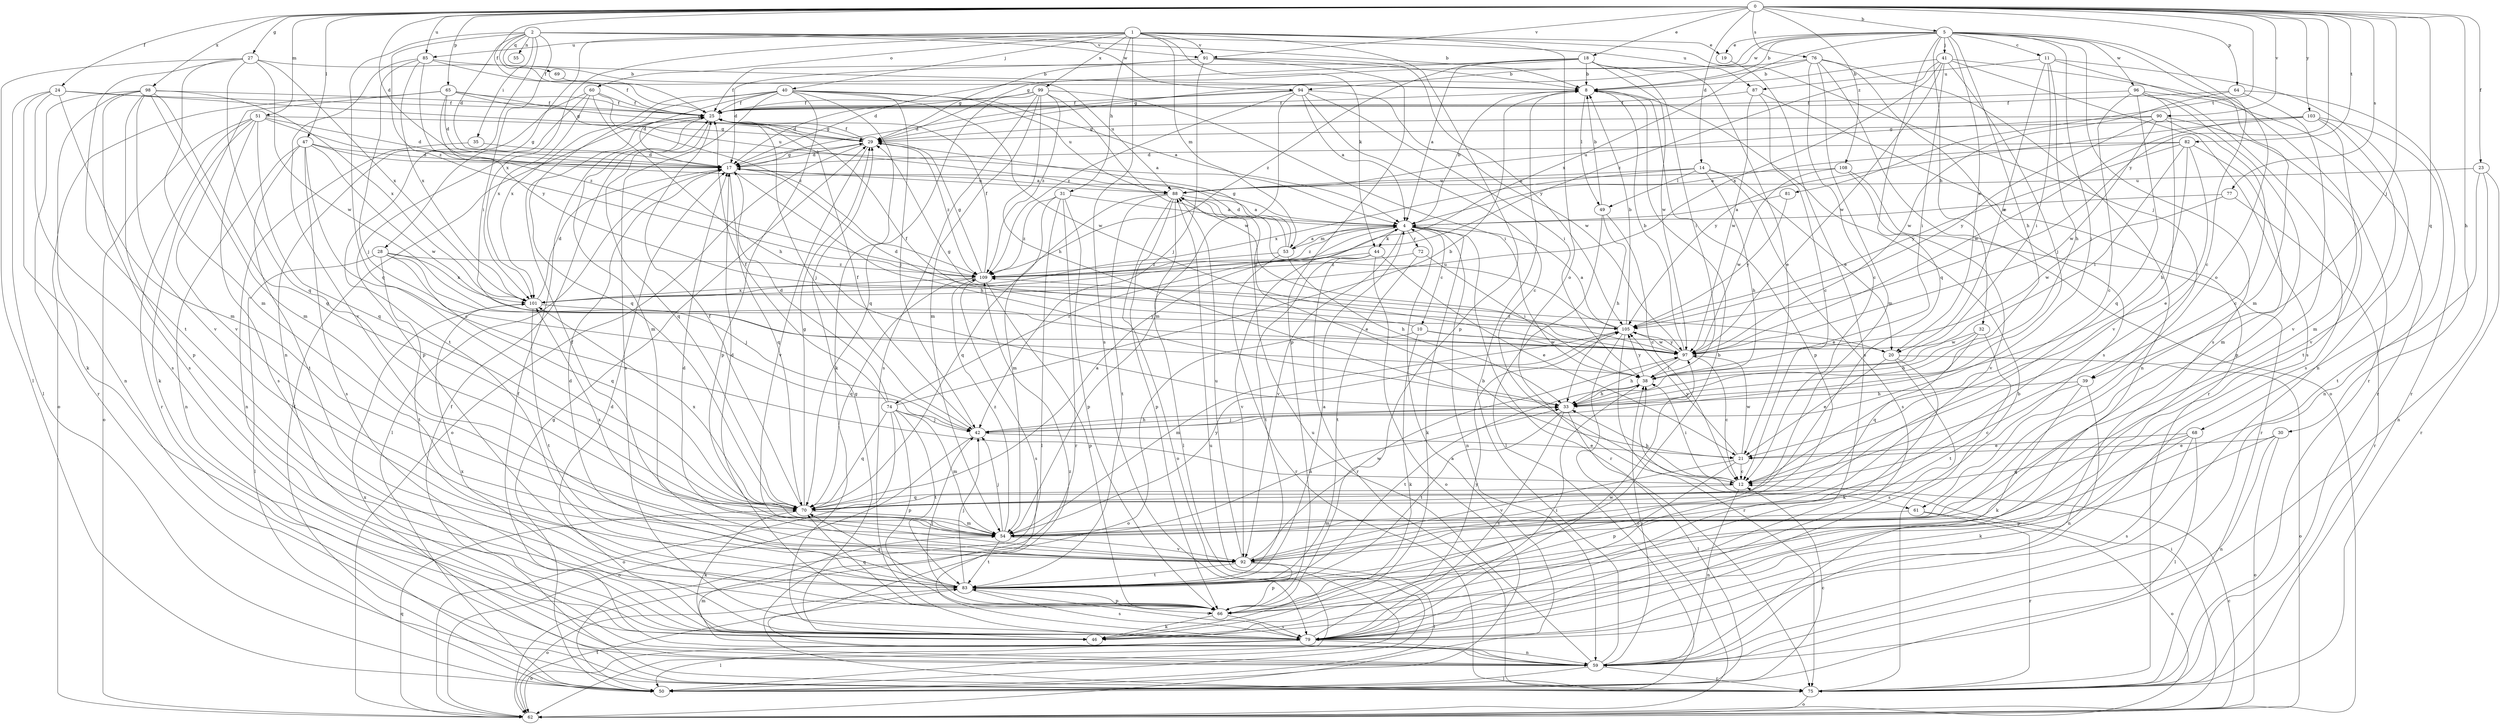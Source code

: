 strict digraph  {
0;
1;
2;
4;
5;
8;
10;
11;
12;
14;
17;
18;
19;
20;
21;
23;
24;
25;
27;
28;
29;
30;
31;
32;
33;
35;
38;
39;
40;
41;
42;
44;
46;
47;
49;
50;
51;
53;
54;
55;
59;
60;
61;
62;
64;
65;
66;
68;
69;
70;
72;
74;
75;
76;
77;
79;
81;
82;
83;
85;
87;
88;
90;
91;
92;
94;
96;
97;
98;
99;
101;
103;
105;
108;
109;
0 -> 5  [label=b];
0 -> 14  [label=d];
0 -> 17  [label=d];
0 -> 18  [label=e];
0 -> 23  [label=f];
0 -> 24  [label=f];
0 -> 25  [label=f];
0 -> 27  [label=g];
0 -> 30  [label=h];
0 -> 39  [label=j];
0 -> 47  [label=l];
0 -> 51  [label=m];
0 -> 64  [label=p];
0 -> 65  [label=p];
0 -> 68  [label=q];
0 -> 76  [label=s];
0 -> 77  [label=s];
0 -> 81  [label=t];
0 -> 82  [label=t];
0 -> 85  [label=u];
0 -> 90  [label=v];
0 -> 91  [label=v];
0 -> 98  [label=x];
0 -> 103  [label=y];
0 -> 105  [label=y];
0 -> 108  [label=z];
1 -> 19  [label=e];
1 -> 28  [label=g];
1 -> 31  [label=h];
1 -> 39  [label=j];
1 -> 40  [label=j];
1 -> 44  [label=k];
1 -> 53  [label=m];
1 -> 60  [label=o];
1 -> 61  [label=o];
1 -> 66  [label=p];
1 -> 79  [label=s];
1 -> 85  [label=u];
1 -> 91  [label=v];
1 -> 99  [label=x];
1 -> 101  [label=x];
2 -> 8  [label=b];
2 -> 17  [label=d];
2 -> 25  [label=f];
2 -> 35  [label=i];
2 -> 38  [label=i];
2 -> 55  [label=n];
2 -> 59  [label=n];
2 -> 69  [label=q];
2 -> 70  [label=q];
2 -> 87  [label=u];
2 -> 91  [label=v];
2 -> 94  [label=w];
2 -> 109  [label=z];
4 -> 8  [label=b];
4 -> 10  [label=c];
4 -> 44  [label=k];
4 -> 46  [label=k];
4 -> 53  [label=m];
4 -> 59  [label=n];
4 -> 72  [label=r];
4 -> 74  [label=r];
4 -> 75  [label=r];
4 -> 92  [label=v];
4 -> 109  [label=z];
5 -> 8  [label=b];
5 -> 11  [label=c];
5 -> 12  [label=c];
5 -> 19  [label=e];
5 -> 20  [label=e];
5 -> 29  [label=g];
5 -> 32  [label=h];
5 -> 33  [label=h];
5 -> 41  [label=j];
5 -> 42  [label=j];
5 -> 61  [label=o];
5 -> 70  [label=q];
5 -> 79  [label=s];
5 -> 94  [label=w];
5 -> 96  [label=w];
5 -> 101  [label=x];
8 -> 25  [label=f];
8 -> 49  [label=l];
8 -> 66  [label=p];
10 -> 17  [label=d];
10 -> 20  [label=e];
10 -> 46  [label=k];
10 -> 62  [label=o];
10 -> 97  [label=w];
11 -> 20  [label=e];
11 -> 33  [label=h];
11 -> 38  [label=i];
11 -> 54  [label=m];
11 -> 59  [label=n];
11 -> 87  [label=u];
12 -> 33  [label=h];
12 -> 38  [label=i];
12 -> 59  [label=n];
12 -> 70  [label=q];
14 -> 20  [label=e];
14 -> 33  [label=h];
14 -> 49  [label=l];
14 -> 79  [label=s];
14 -> 88  [label=u];
14 -> 101  [label=x];
17 -> 29  [label=g];
17 -> 33  [label=h];
17 -> 50  [label=l];
17 -> 70  [label=q];
17 -> 88  [label=u];
18 -> 4  [label=a];
18 -> 8  [label=b];
18 -> 17  [label=d];
18 -> 21  [label=e];
18 -> 25  [label=f];
18 -> 38  [label=i];
18 -> 97  [label=w];
18 -> 109  [label=z];
19 -> 79  [label=s];
20 -> 21  [label=e];
20 -> 29  [label=g];
20 -> 46  [label=k];
20 -> 62  [label=o];
20 -> 79  [label=s];
21 -> 12  [label=c];
21 -> 66  [label=p];
21 -> 92  [label=v];
21 -> 97  [label=w];
21 -> 105  [label=y];
23 -> 59  [label=n];
23 -> 75  [label=r];
23 -> 83  [label=t];
23 -> 88  [label=u];
24 -> 25  [label=f];
24 -> 29  [label=g];
24 -> 46  [label=k];
24 -> 50  [label=l];
24 -> 54  [label=m];
24 -> 79  [label=s];
25 -> 29  [label=g];
25 -> 42  [label=j];
25 -> 54  [label=m];
25 -> 70  [label=q];
27 -> 8  [label=b];
27 -> 50  [label=l];
27 -> 54  [label=m];
27 -> 70  [label=q];
27 -> 83  [label=t];
27 -> 97  [label=w];
27 -> 101  [label=x];
28 -> 42  [label=j];
28 -> 50  [label=l];
28 -> 70  [label=q];
28 -> 83  [label=t];
28 -> 101  [label=x];
28 -> 109  [label=z];
29 -> 17  [label=d];
29 -> 25  [label=f];
29 -> 62  [label=o];
29 -> 92  [label=v];
29 -> 109  [label=z];
30 -> 21  [label=e];
30 -> 59  [label=n];
30 -> 62  [label=o];
30 -> 66  [label=p];
31 -> 4  [label=a];
31 -> 50  [label=l];
31 -> 54  [label=m];
31 -> 66  [label=p];
31 -> 75  [label=r];
31 -> 109  [label=z];
32 -> 33  [label=h];
32 -> 70  [label=q];
32 -> 83  [label=t];
32 -> 97  [label=w];
33 -> 42  [label=j];
33 -> 50  [label=l];
33 -> 79  [label=s];
33 -> 83  [label=t];
35 -> 17  [label=d];
35 -> 59  [label=n];
38 -> 33  [label=h];
38 -> 83  [label=t];
38 -> 105  [label=y];
39 -> 12  [label=c];
39 -> 33  [label=h];
39 -> 46  [label=k];
39 -> 59  [label=n];
40 -> 4  [label=a];
40 -> 17  [label=d];
40 -> 25  [label=f];
40 -> 42  [label=j];
40 -> 46  [label=k];
40 -> 66  [label=p];
40 -> 70  [label=q];
40 -> 79  [label=s];
40 -> 88  [label=u];
40 -> 97  [label=w];
40 -> 101  [label=x];
41 -> 8  [label=b];
41 -> 38  [label=i];
41 -> 42  [label=j];
41 -> 75  [label=r];
41 -> 79  [label=s];
41 -> 97  [label=w];
41 -> 101  [label=x];
41 -> 109  [label=z];
42 -> 21  [label=e];
42 -> 25  [label=f];
42 -> 33  [label=h];
42 -> 62  [label=o];
44 -> 21  [label=e];
44 -> 62  [label=o];
44 -> 75  [label=r];
44 -> 83  [label=t];
44 -> 92  [label=v];
44 -> 109  [label=z];
47 -> 4  [label=a];
47 -> 12  [label=c];
47 -> 17  [label=d];
47 -> 59  [label=n];
47 -> 79  [label=s];
47 -> 83  [label=t];
47 -> 97  [label=w];
49 -> 8  [label=b];
49 -> 12  [label=c];
49 -> 33  [label=h];
49 -> 50  [label=l];
50 -> 4  [label=a];
50 -> 12  [label=c];
50 -> 25  [label=f];
50 -> 29  [label=g];
50 -> 88  [label=u];
51 -> 4  [label=a];
51 -> 17  [label=d];
51 -> 29  [label=g];
51 -> 46  [label=k];
51 -> 62  [label=o];
51 -> 70  [label=q];
51 -> 75  [label=r];
51 -> 79  [label=s];
53 -> 4  [label=a];
53 -> 17  [label=d];
53 -> 29  [label=g];
53 -> 33  [label=h];
53 -> 75  [label=r];
53 -> 109  [label=z];
54 -> 17  [label=d];
54 -> 33  [label=h];
54 -> 42  [label=j];
54 -> 83  [label=t];
54 -> 92  [label=v];
54 -> 101  [label=x];
54 -> 105  [label=y];
54 -> 109  [label=z];
59 -> 8  [label=b];
59 -> 25  [label=f];
59 -> 38  [label=i];
59 -> 50  [label=l];
59 -> 54  [label=m];
59 -> 75  [label=r];
59 -> 88  [label=u];
59 -> 109  [label=z];
60 -> 25  [label=f];
60 -> 33  [label=h];
60 -> 66  [label=p];
60 -> 83  [label=t];
60 -> 101  [label=x];
60 -> 109  [label=z];
61 -> 54  [label=m];
61 -> 62  [label=o];
61 -> 75  [label=r];
62 -> 12  [label=c];
62 -> 38  [label=i];
62 -> 70  [label=q];
62 -> 83  [label=t];
64 -> 25  [label=f];
64 -> 75  [label=r];
64 -> 92  [label=v];
64 -> 97  [label=w];
65 -> 17  [label=d];
65 -> 25  [label=f];
65 -> 29  [label=g];
65 -> 62  [label=o];
65 -> 88  [label=u];
65 -> 92  [label=v];
65 -> 109  [label=z];
66 -> 8  [label=b];
66 -> 42  [label=j];
66 -> 46  [label=k];
66 -> 70  [label=q];
66 -> 79  [label=s];
68 -> 21  [label=e];
68 -> 46  [label=k];
68 -> 50  [label=l];
68 -> 70  [label=q];
68 -> 79  [label=s];
69 -> 88  [label=u];
70 -> 4  [label=a];
70 -> 25  [label=f];
70 -> 29  [label=g];
70 -> 46  [label=k];
70 -> 54  [label=m];
70 -> 101  [label=x];
72 -> 38  [label=i];
72 -> 83  [label=t];
72 -> 109  [label=z];
74 -> 8  [label=b];
74 -> 17  [label=d];
74 -> 25  [label=f];
74 -> 42  [label=j];
74 -> 54  [label=m];
74 -> 62  [label=o];
74 -> 66  [label=p];
74 -> 70  [label=q];
74 -> 83  [label=t];
75 -> 8  [label=b];
75 -> 25  [label=f];
75 -> 62  [label=o];
75 -> 101  [label=x];
76 -> 8  [label=b];
76 -> 12  [label=c];
76 -> 29  [label=g];
76 -> 54  [label=m];
76 -> 59  [label=n];
76 -> 62  [label=o];
76 -> 79  [label=s];
77 -> 4  [label=a];
77 -> 75  [label=r];
77 -> 97  [label=w];
79 -> 17  [label=d];
79 -> 29  [label=g];
79 -> 38  [label=i];
79 -> 50  [label=l];
79 -> 59  [label=n];
79 -> 62  [label=o];
79 -> 83  [label=t];
79 -> 97  [label=w];
79 -> 101  [label=x];
79 -> 105  [label=y];
81 -> 4  [label=a];
81 -> 105  [label=y];
82 -> 4  [label=a];
82 -> 17  [label=d];
82 -> 21  [label=e];
82 -> 33  [label=h];
82 -> 38  [label=i];
82 -> 54  [label=m];
82 -> 105  [label=y];
83 -> 4  [label=a];
83 -> 17  [label=d];
83 -> 42  [label=j];
83 -> 62  [label=o];
83 -> 66  [label=p];
83 -> 70  [label=q];
83 -> 79  [label=s];
85 -> 8  [label=b];
85 -> 25  [label=f];
85 -> 42  [label=j];
85 -> 92  [label=v];
85 -> 101  [label=x];
85 -> 105  [label=y];
87 -> 12  [label=c];
87 -> 25  [label=f];
87 -> 75  [label=r];
87 -> 97  [label=w];
88 -> 4  [label=a];
88 -> 21  [label=e];
88 -> 50  [label=l];
88 -> 62  [label=o];
88 -> 66  [label=p];
88 -> 70  [label=q];
88 -> 83  [label=t];
90 -> 12  [label=c];
90 -> 29  [label=g];
90 -> 83  [label=t];
90 -> 88  [label=u];
90 -> 97  [label=w];
90 -> 105  [label=y];
91 -> 8  [label=b];
91 -> 17  [label=d];
91 -> 29  [label=g];
91 -> 42  [label=j];
91 -> 66  [label=p];
91 -> 105  [label=y];
92 -> 17  [label=d];
92 -> 25  [label=f];
92 -> 50  [label=l];
92 -> 66  [label=p];
92 -> 83  [label=t];
92 -> 88  [label=u];
92 -> 97  [label=w];
94 -> 4  [label=a];
94 -> 12  [label=c];
94 -> 17  [label=d];
94 -> 25  [label=f];
94 -> 38  [label=i];
94 -> 54  [label=m];
94 -> 97  [label=w];
94 -> 109  [label=z];
96 -> 12  [label=c];
96 -> 25  [label=f];
96 -> 66  [label=p];
96 -> 70  [label=q];
96 -> 75  [label=r];
96 -> 79  [label=s];
96 -> 92  [label=v];
97 -> 8  [label=b];
97 -> 12  [label=c];
97 -> 25  [label=f];
97 -> 33  [label=h];
97 -> 38  [label=i];
97 -> 105  [label=y];
97 -> 109  [label=z];
98 -> 25  [label=f];
98 -> 54  [label=m];
98 -> 59  [label=n];
98 -> 66  [label=p];
98 -> 70  [label=q];
98 -> 75  [label=r];
98 -> 79  [label=s];
98 -> 92  [label=v];
98 -> 101  [label=x];
99 -> 17  [label=d];
99 -> 25  [label=f];
99 -> 33  [label=h];
99 -> 38  [label=i];
99 -> 54  [label=m];
99 -> 70  [label=q];
99 -> 79  [label=s];
99 -> 97  [label=w];
99 -> 109  [label=z];
101 -> 17  [label=d];
101 -> 83  [label=t];
101 -> 105  [label=y];
103 -> 29  [label=g];
103 -> 54  [label=m];
103 -> 59  [label=n];
103 -> 92  [label=v];
103 -> 97  [label=w];
103 -> 105  [label=y];
105 -> 4  [label=a];
105 -> 8  [label=b];
105 -> 54  [label=m];
105 -> 62  [label=o];
105 -> 75  [label=r];
105 -> 88  [label=u];
105 -> 97  [label=w];
108 -> 75  [label=r];
108 -> 88  [label=u];
108 -> 92  [label=v];
108 -> 97  [label=w];
109 -> 25  [label=f];
109 -> 29  [label=g];
109 -> 66  [label=p];
109 -> 70  [label=q];
109 -> 79  [label=s];
109 -> 101  [label=x];
}
